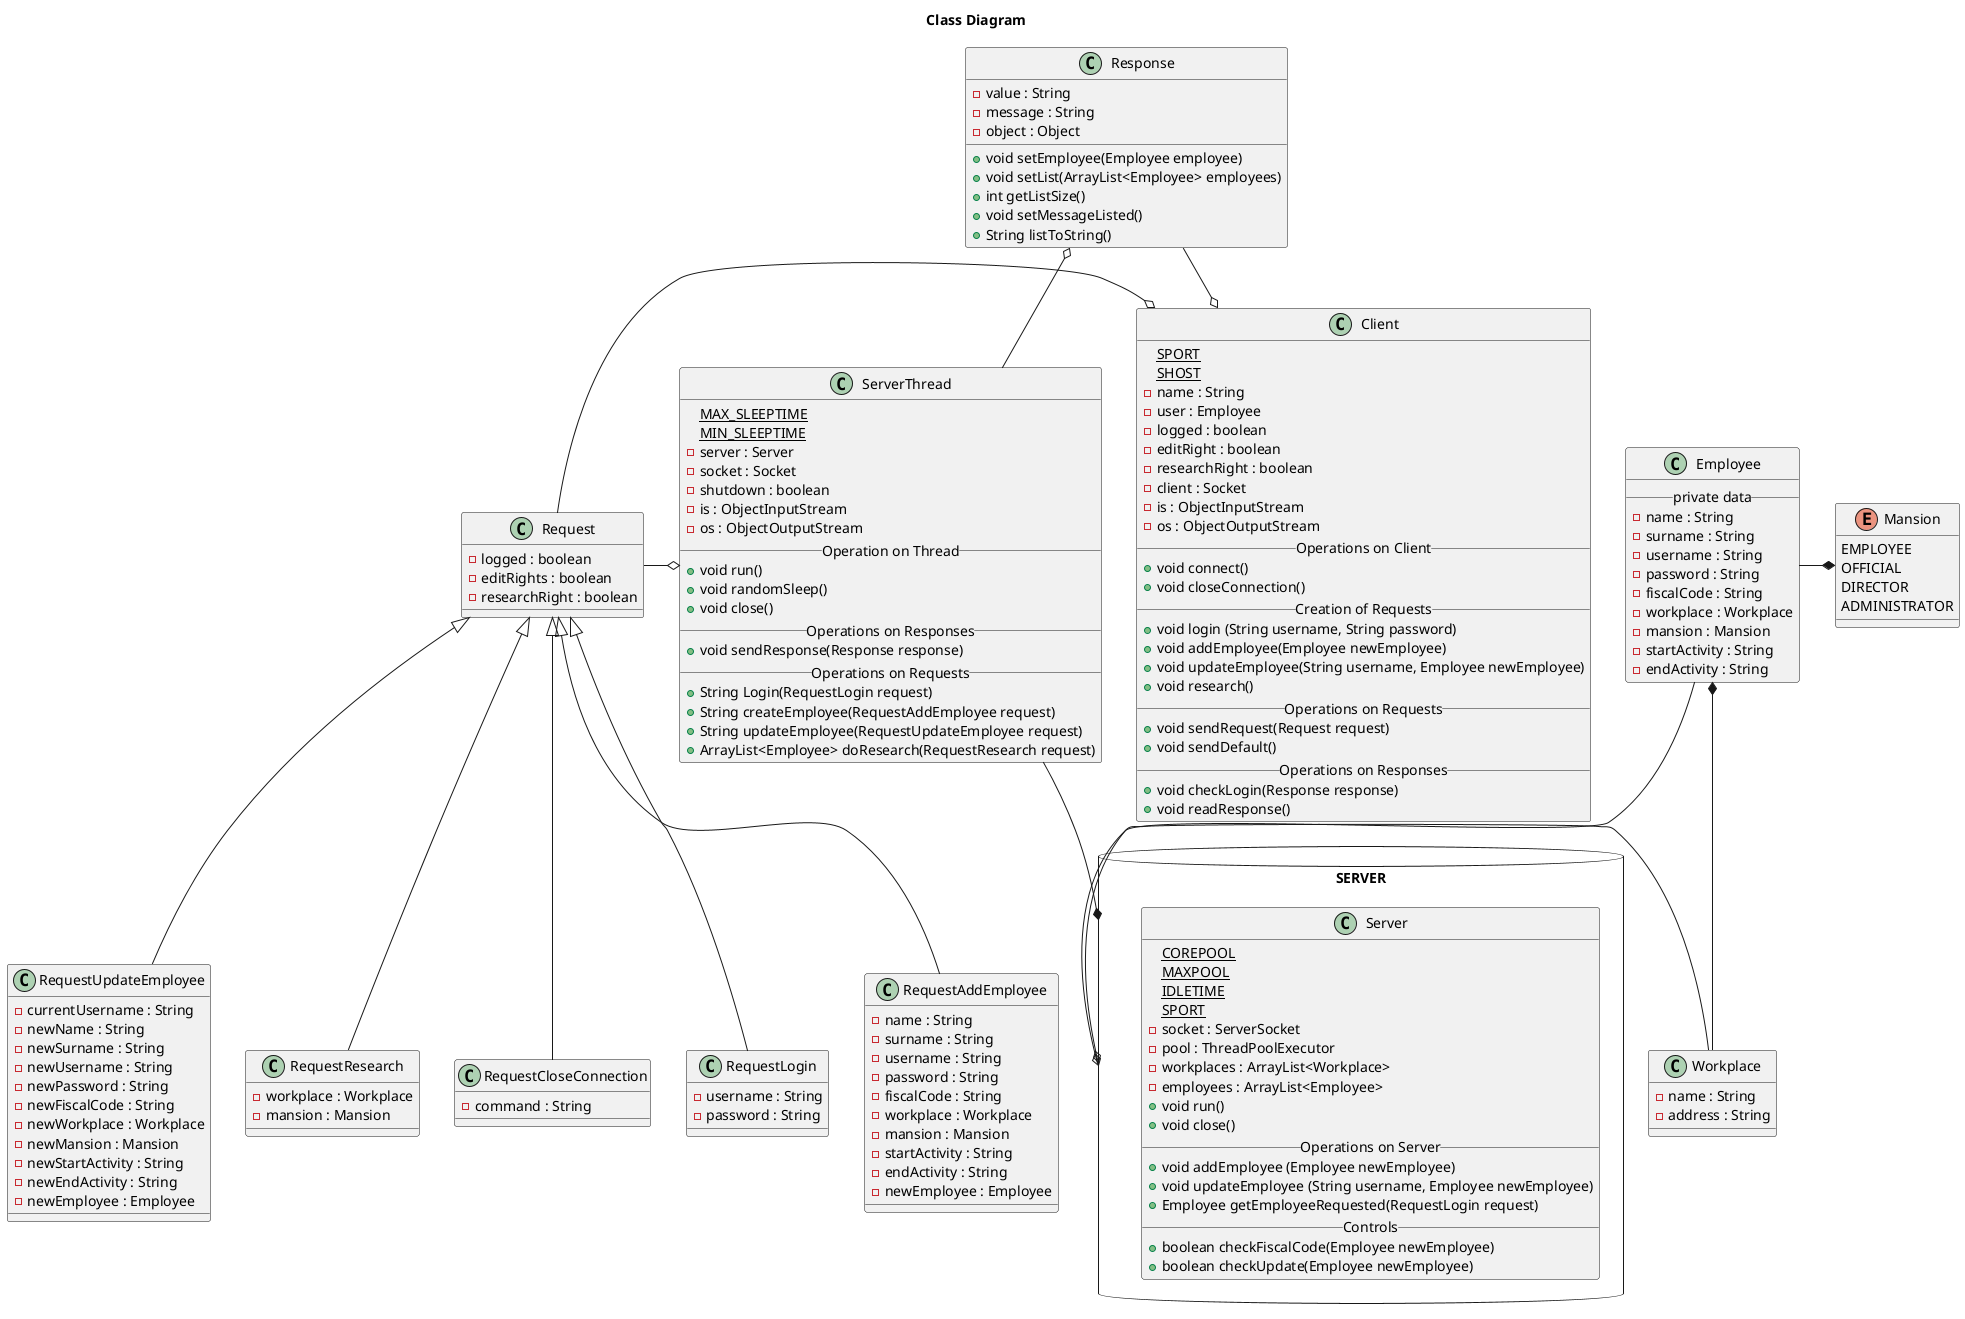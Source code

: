 @startuml
title Class Diagram

top to bottom direction

package SERVER <<Database>> {
  class Server{
    {static} COREPOOL
    {static} MAXPOOL
    {static} IDLETIME
    {static} SPORT
    -socket : ServerSocket
    -pool : ThreadPoolExecutor
    -workplaces : ArrayList<Workplace>
    -employees : ArrayList<Employee>
    +void run()
    +void close()
    __ Operations on Server __
    +void addEmployee (Employee newEmployee)
    +void updateEmployee (String username, Employee newEmployee)
    +Employee getEmployeeRequested(RequestLogin request)
    __ Controls __
    +boolean checkFiscalCode(Employee newEmployee)
    +boolean checkUpdate(Employee newEmployee)
  }
}

class ServerThread{
    {static} MAX_SLEEPTIME
    {static} MIN_SLEEPTIME
    -server : Server
    -socket : Socket
    -shutdown : boolean
    -is : ObjectInputStream
    -os : ObjectOutputStream
    __ Operation on Thread __
    +void run()
    +void randomSleep()
    +void close()
    __ Operations on Responses __
    +void sendResponse(Response response)
    __ Operations on Requests __
    +String Login(RequestLogin request)
    +String createEmployee(RequestAddEmployee request)
    +String updateEmployee(RequestUpdateEmployee request)
    +ArrayList<Employee> doResearch(RequestResearch request)
}

SERVER *-up- ServerThread

class Client{
    {static} SPORT
    {static} SHOST
    -name : String
    -user : Employee
    -logged : boolean
    -editRight : boolean
    -researchRight : boolean
    -client : Socket
    -is : ObjectInputStream
    -os : ObjectOutputStream
    __ Operations on Client __
    +void connect()
    +void closeConnection()
    __ Creation of Requests __
    +void login (String username, String password)
        +void addEmployee(Employee newEmployee)
        +void updateEmployee(String username, Employee newEmployee)
        +void research()
    __ Operations on Requests __
    +void sendRequest(Request request)
    +void sendDefault()
    __ Operations on Responses __
    +void checkLogin(Response response)
    +void readResponse()
}

class Workplace{
    -name : String
    -address : String
}

class Employee {
    __ private data __
    -name : String
    -surname : String
    -username : String
    -password : String
    -fiscalCode : String
    -workplace : Workplace
    -mansion : Mansion
    -startActivity : String
    -endActivity : String
}

Employee -o SERVER
Workplace -o SERVER

Enum Mansion {
    EMPLOYEE
    OFFICIAL
    DIRECTOR
    ADMINISTRATOR
}

class Request {
    -logged : boolean
    -editRights : boolean
    -researchRight : boolean
}

Request -o ServerThread
Request -right-o Client

class RequestLogin{
    -username : String
    -password : String
}

class RequestAddEmployee {
    -name : String
    -surname : String
    -username : String
    -password : String
    -fiscalCode : String
    -workplace : Workplace
    -mansion : Mansion
    -startActivity : String
    -endActivity : String
    -newEmployee : Employee
}

class RequestUpdateEmployee{
    -currentUsername : String
    -newName : String
    -newSurname : String
    -newUsername : String
    -newPassword : String
    -newFiscalCode : String
    -newWorkplace : Workplace
    -newMansion : Mansion
    -newStartActivity : String
    -newEndActivity : String
    -newEmployee : Employee
}

class RequestResearch{
    -workplace : Workplace
    -mansion : Mansion
}

class RequestCloseConnection{
    -command : String
}

class Response{
    -value : String
    -message : String
    -object : Object
    +void setEmployee(Employee employee)
    +void setList(ArrayList<Employee> employees)
    +int getListSize()
    +void setMessageListed()
    +String listToString()
}

Response o-- ServerThread
Response -down-o Client

RequestLogin -up-|> Request
RequestAddEmployee -up-|> Request
RequestUpdateEmployee -up-|> Request
RequestResearch -up-|> Request
RequestCloseConnection -up-|> Request

Employee -right-* Mansion
Employee *-down- Workplace


@enduml